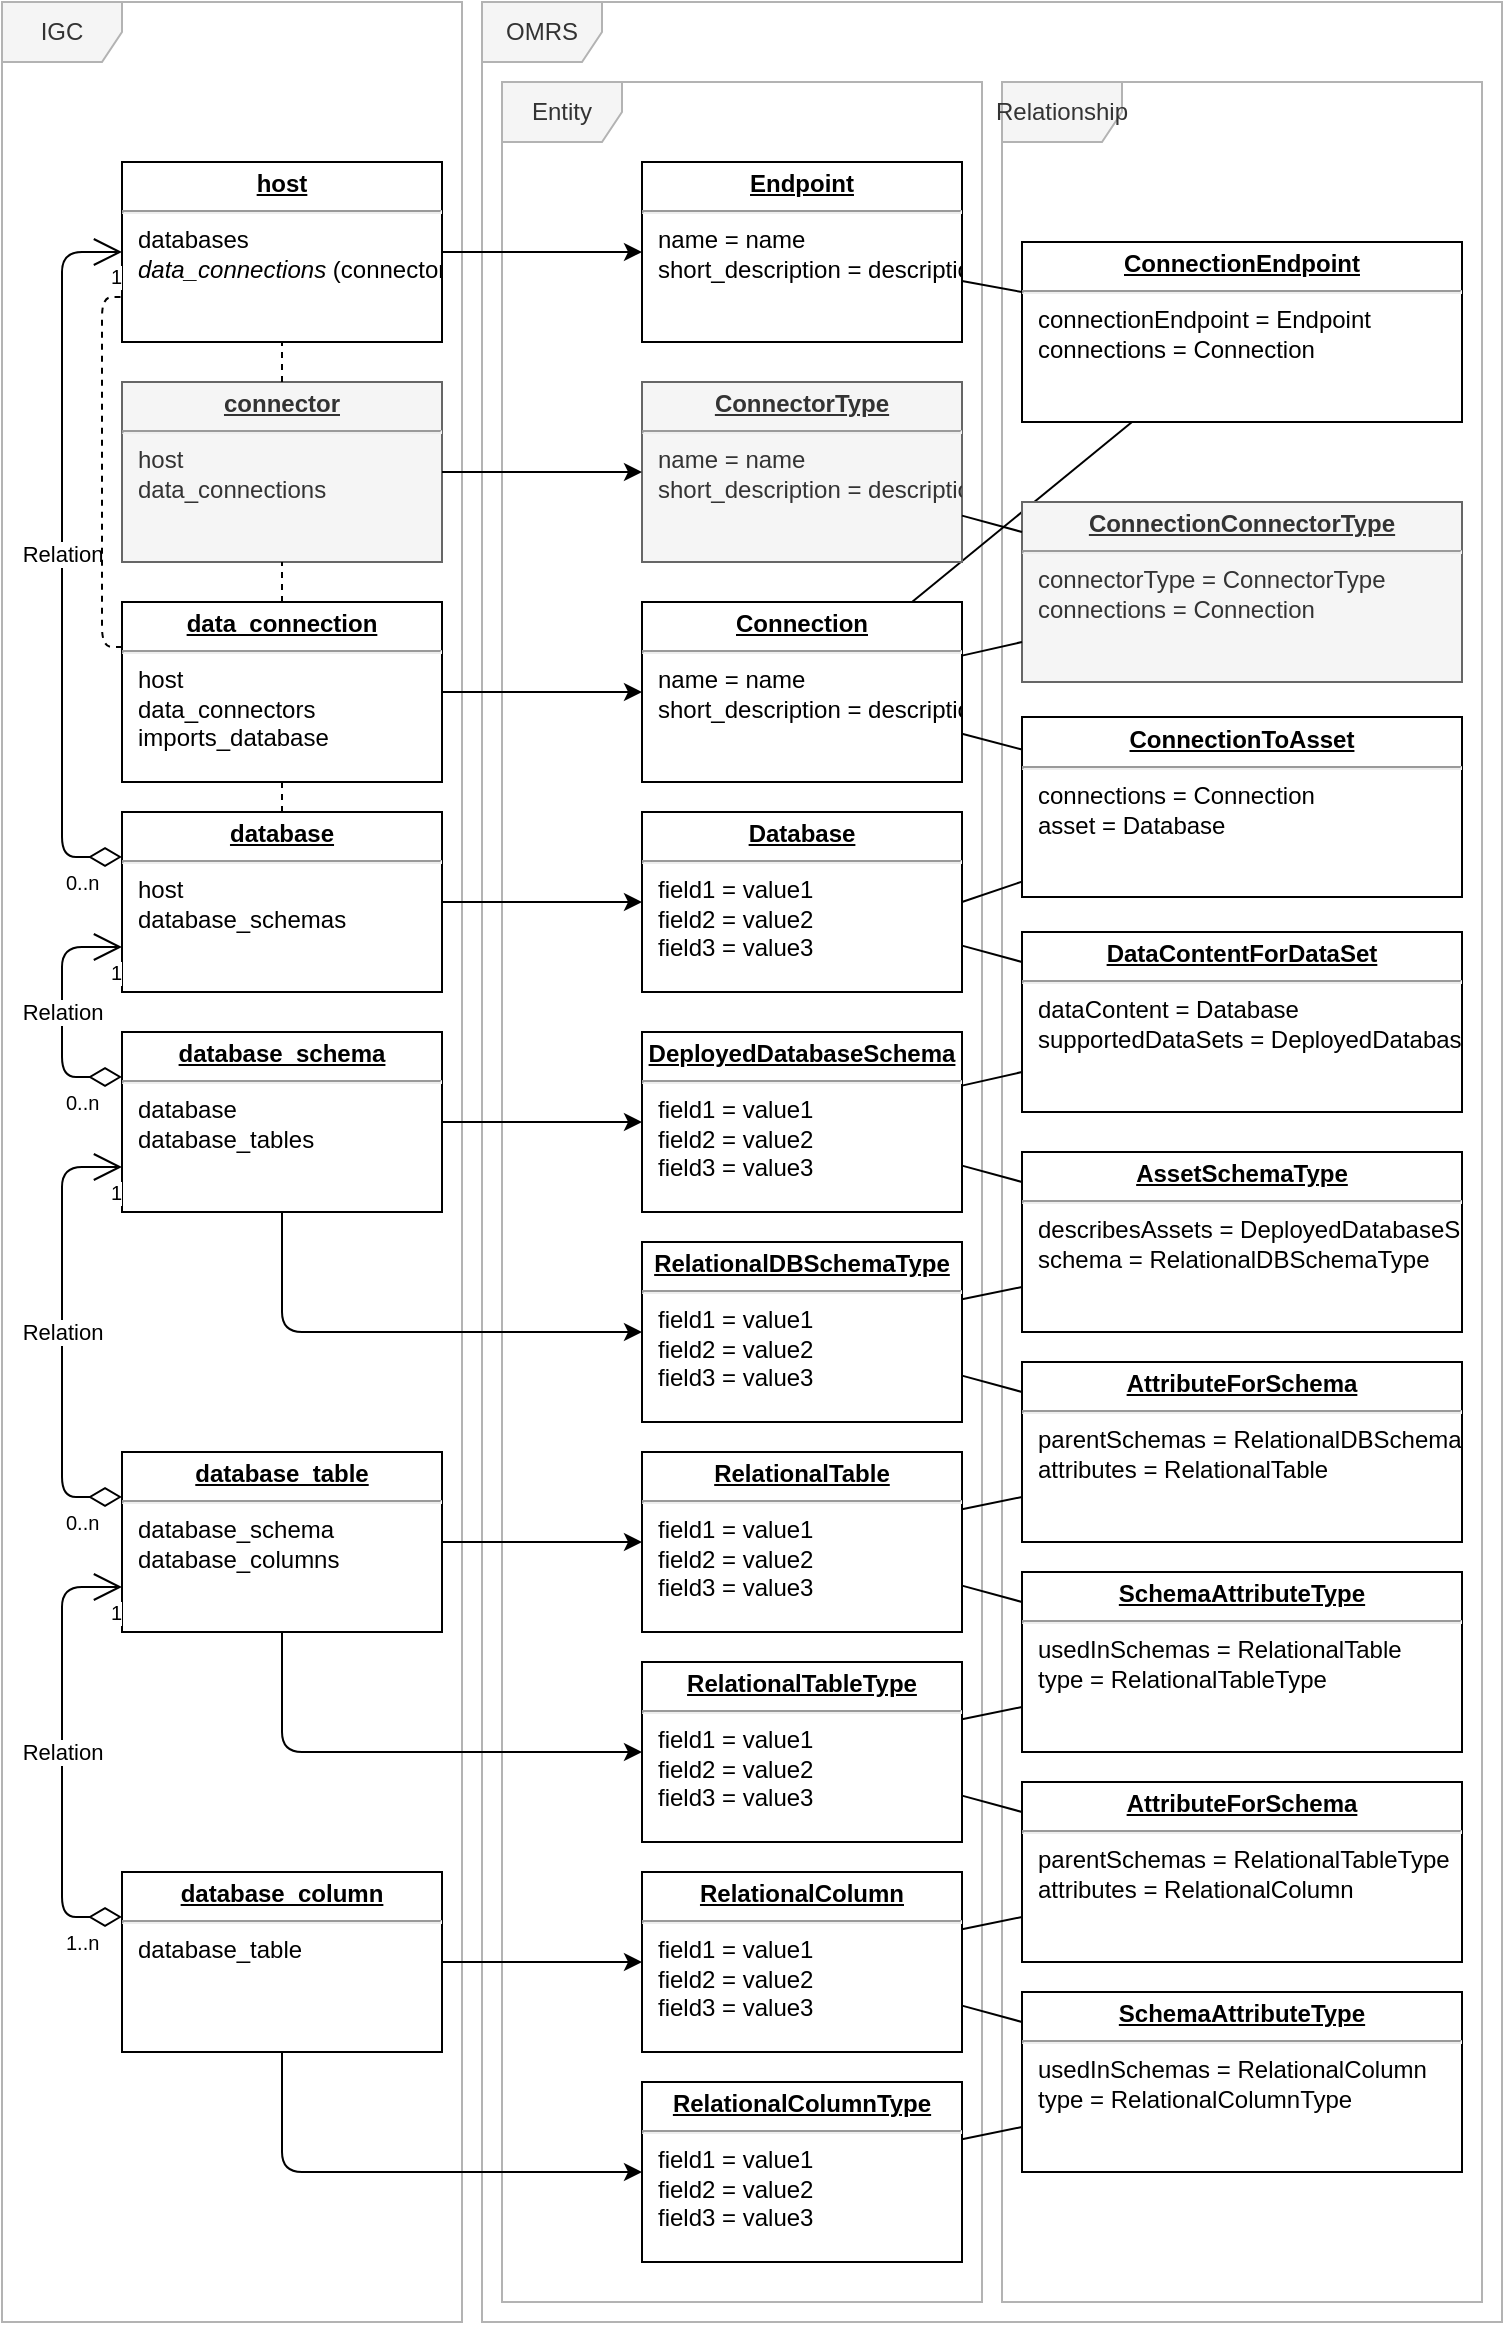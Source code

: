 <mxfile version="10.6.5" type="device"><diagram name="Database" id="929967ad-93f9-6ef4-fab6-5d389245f69c"><mxGraphModel dx="2156" dy="1624" grid="1" gridSize="10" guides="1" tooltips="1" connect="1" arrows="1" fold="1" page="1" pageScale="1.5" pageWidth="1169" pageHeight="826" background="none" math="0" shadow="0"><root><mxCell id="0" style=";html=1;"/><mxCell id="1" style=";html=1;" parent="0"/><mxCell id="xNC_lf4y0H4LGoJKYRyC-1" value="&lt;p style=&quot;margin: 0px ; margin-top: 4px ; text-align: center ; text-decoration: underline&quot;&gt;&lt;b&gt;Database&lt;/b&gt;&lt;/p&gt;&lt;hr&gt;&lt;p style=&quot;margin: 0px ; margin-left: 8px&quot;&gt;field1 = value1&lt;br&gt;field2 = value2&lt;br&gt;field3 = value3&lt;/p&gt;" style="verticalAlign=top;align=left;overflow=fill;fontSize=12;fontFamily=Helvetica;html=1;" parent="1" vertex="1"><mxGeometry x="830" y="445" width="160" height="90" as="geometry"/></mxCell><mxCell id="xNC_lf4y0H4LGoJKYRyC-2" value="&lt;p style=&quot;margin: 0px ; margin-top: 4px ; text-align: center ; text-decoration: underline&quot;&gt;&lt;b&gt;Endpoint&lt;/b&gt;&lt;/p&gt;&lt;hr&gt;&lt;p style=&quot;margin: 0px ; margin-left: 8px&quot;&gt;name = name&lt;br&gt;short_description = description&lt;br&gt;&lt;/p&gt;" style="verticalAlign=top;align=left;overflow=fill;fontSize=12;fontFamily=Helvetica;html=1;fillColor=#ffffff;strokeColor=#000000;" parent="1" vertex="1"><mxGeometry x="830" y="120" width="160" height="90" as="geometry"/></mxCell><mxCell id="xNC_lf4y0H4LGoJKYRyC-3" value="&lt;p style=&quot;margin: 0px ; margin-top: 4px ; text-align: center ; text-decoration: underline&quot;&gt;&lt;b&gt;host&lt;/b&gt;&lt;/p&gt;&lt;hr&gt;&lt;p style=&quot;margin: 0px ; margin-left: 8px&quot;&gt;databases&lt;/p&gt;&lt;p style=&quot;margin: 0px ; margin-left: 8px&quot;&gt;&lt;i&gt;data_connections&lt;/i&gt; (connectors)&lt;/p&gt;" style="verticalAlign=top;align=left;overflow=fill;fontSize=12;fontFamily=Helvetica;html=1;fillColor=#ffffff;strokeColor=#000000;" parent="1" vertex="1"><mxGeometry x="570" y="120" width="160" height="90" as="geometry"/></mxCell><mxCell id="xNC_lf4y0H4LGoJKYRyC-4" value="&lt;p style=&quot;margin: 0px ; margin-top: 4px ; text-align: center ; text-decoration: underline&quot;&gt;&lt;b&gt;database&lt;/b&gt;&lt;/p&gt;&lt;hr&gt;&lt;p style=&quot;margin: 0px ; margin-left: 8px&quot;&gt;host&lt;br&gt;database_schemas&lt;/p&gt;" style="verticalAlign=top;align=left;overflow=fill;fontSize=12;fontFamily=Helvetica;html=1;" parent="1" vertex="1"><mxGeometry x="570" y="445" width="160" height="90" as="geometry"/></mxCell><mxCell id="xNC_lf4y0H4LGoJKYRyC-5" value="&lt;p style=&quot;margin: 0px ; margin-top: 4px ; text-align: center ; text-decoration: underline&quot;&gt;&lt;b&gt;DeployedDatabaseSchema&lt;/b&gt;&lt;/p&gt;&lt;hr&gt;&lt;p style=&quot;margin: 0px ; margin-left: 8px&quot;&gt;field1 = value1&lt;br&gt;field2 = value2&lt;br&gt;field3 = value3&lt;/p&gt;" style="verticalAlign=top;align=left;overflow=fill;fontSize=12;fontFamily=Helvetica;html=1;" parent="1" vertex="1"><mxGeometry x="830" y="555" width="160" height="90" as="geometry"/></mxCell><mxCell id="xNC_lf4y0H4LGoJKYRyC-6" value="&lt;p style=&quot;margin: 0px ; margin-top: 4px ; text-align: center ; text-decoration: underline&quot;&gt;&lt;b&gt;database_schema&lt;/b&gt;&lt;/p&gt;&lt;hr&gt;&lt;p style=&quot;margin: 0px ; margin-left: 8px&quot;&gt;database&lt;/p&gt;&lt;p style=&quot;margin: 0px ; margin-left: 8px&quot;&gt;database_tables&lt;/p&gt;" style="verticalAlign=top;align=left;overflow=fill;fontSize=12;fontFamily=Helvetica;html=1;" parent="1" vertex="1"><mxGeometry x="570" y="555" width="160" height="90" as="geometry"/></mxCell><mxCell id="xNC_lf4y0H4LGoJKYRyC-7" value="&lt;p style=&quot;margin: 0px ; margin-top: 4px ; text-align: center ; text-decoration: underline&quot;&gt;&lt;b&gt;RelationalTable&lt;/b&gt;&lt;/p&gt;&lt;hr&gt;&lt;p style=&quot;margin: 0px ; margin-left: 8px&quot;&gt;field1 = value1&lt;br&gt;field2 = value2&lt;br&gt;field3 = value3&lt;/p&gt;" style="verticalAlign=top;align=left;overflow=fill;fontSize=12;fontFamily=Helvetica;html=1;" parent="1" vertex="1"><mxGeometry x="830" y="765" width="160" height="90" as="geometry"/></mxCell><mxCell id="xNC_lf4y0H4LGoJKYRyC-8" value="&lt;p style=&quot;margin: 0px ; margin-top: 4px ; text-align: center ; text-decoration: underline&quot;&gt;&lt;b&gt;database_table&lt;/b&gt;&lt;/p&gt;&lt;hr&gt;&lt;p style=&quot;margin: 0px ; margin-left: 8px&quot;&gt;database_schema&lt;/p&gt;&lt;p style=&quot;margin: 0px ; margin-left: 8px&quot;&gt;database_columns&lt;/p&gt;" style="verticalAlign=top;align=left;overflow=fill;fontSize=12;fontFamily=Helvetica;html=1;" parent="1" vertex="1"><mxGeometry x="570" y="765" width="160" height="90" as="geometry"/></mxCell><mxCell id="xNC_lf4y0H4LGoJKYRyC-9" value="&lt;p style=&quot;margin: 0px ; margin-top: 4px ; text-align: center ; text-decoration: underline&quot;&gt;&lt;b&gt;RelationalDBSchemaType&lt;/b&gt;&lt;/p&gt;&lt;hr&gt;&lt;p style=&quot;margin: 0px ; margin-left: 8px&quot;&gt;field1 = value1&lt;br&gt;field2 = value2&lt;br&gt;field3 = value3&lt;/p&gt;" style="verticalAlign=top;align=left;overflow=fill;fontSize=12;fontFamily=Helvetica;html=1;" parent="1" vertex="1"><mxGeometry x="830" y="660" width="160" height="90" as="geometry"/></mxCell><mxCell id="xNC_lf4y0H4LGoJKYRyC-10" value="&lt;p style=&quot;margin: 0px ; margin-top: 4px ; text-align: center ; text-decoration: underline&quot;&gt;&lt;b&gt;RelationalTableType&lt;/b&gt;&lt;/p&gt;&lt;hr&gt;&lt;p style=&quot;margin: 0px ; margin-left: 8px&quot;&gt;field1 = value1&lt;br&gt;field2 = value2&lt;br&gt;field3 = value3&lt;/p&gt;" style="verticalAlign=top;align=left;overflow=fill;fontSize=12;fontFamily=Helvetica;html=1;" parent="1" vertex="1"><mxGeometry x="830" y="870" width="160" height="90" as="geometry"/></mxCell><mxCell id="xNC_lf4y0H4LGoJKYRyC-11" value="&lt;p style=&quot;margin: 0px ; margin-top: 4px ; text-align: center ; text-decoration: underline&quot;&gt;&lt;b&gt;DataContentForDataSet&lt;/b&gt;&lt;/p&gt;&lt;hr&gt;&lt;p style=&quot;margin: 0px ; margin-left: 8px&quot;&gt;dataContent = Database&lt;br&gt;supportedDataSets = DeployedDatabaseSchema&lt;br&gt;&lt;/p&gt;" style="verticalAlign=top;align=left;overflow=fill;fontSize=12;fontFamily=Helvetica;html=1;" parent="1" vertex="1"><mxGeometry x="1020" y="505" width="220" height="90" as="geometry"/></mxCell><mxCell id="xNC_lf4y0H4LGoJKYRyC-12" value="&lt;p style=&quot;margin: 0px ; margin-top: 4px ; text-align: center ; text-decoration: underline&quot;&gt;&lt;b&gt;AssetSchemaType&lt;/b&gt;&lt;/p&gt;&lt;hr&gt;&lt;p style=&quot;margin: 0px ; margin-left: 8px&quot;&gt;describesAssets = DeployedDatabaseSchema&lt;br&gt;schema = RelationalDBSchemaType&lt;br&gt;&lt;/p&gt;" style="verticalAlign=top;align=left;overflow=fill;fontSize=12;fontFamily=Helvetica;html=1;" parent="1" vertex="1"><mxGeometry x="1020" y="615" width="220" height="90" as="geometry"/></mxCell><mxCell id="xNC_lf4y0H4LGoJKYRyC-13" value="&lt;p style=&quot;margin: 0px ; margin-top: 4px ; text-align: center ; text-decoration: underline&quot;&gt;&lt;b&gt;AttributeForSchema&lt;/b&gt;&lt;/p&gt;&lt;hr&gt;&lt;p style=&quot;margin: 0px ; margin-left: 8px&quot;&gt;parentSchemas = RelationalDBSchemaType&lt;br&gt;attributes = RelationalTable&lt;br&gt;&lt;/p&gt;" style="verticalAlign=top;align=left;overflow=fill;fontSize=12;fontFamily=Helvetica;html=1;" parent="1" vertex="1"><mxGeometry x="1020" y="720" width="220" height="90" as="geometry"/></mxCell><mxCell id="xNC_lf4y0H4LGoJKYRyC-14" value="&lt;p style=&quot;margin: 0px ; margin-top: 4px ; text-align: center ; text-decoration: underline&quot;&gt;&lt;b&gt;SchemaAttributeType&lt;/b&gt;&lt;/p&gt;&lt;hr&gt;&lt;p style=&quot;margin: 0px ; margin-left: 8px&quot;&gt;usedInSchemas = RelationalTable&lt;br&gt;type = RelationalTableType&lt;br&gt;&lt;/p&gt;" style="verticalAlign=top;align=left;overflow=fill;fontSize=12;fontFamily=Helvetica;html=1;" parent="1" vertex="1"><mxGeometry x="1020" y="825" width="220" height="90" as="geometry"/></mxCell><mxCell id="xNC_lf4y0H4LGoJKYRyC-15" value="&lt;p style=&quot;margin: 0px ; margin-top: 4px ; text-align: center ; text-decoration: underline&quot;&gt;&lt;b&gt;database_column&lt;/b&gt;&lt;/p&gt;&lt;hr&gt;&lt;p style=&quot;margin: 0px ; margin-left: 8px&quot;&gt;database_table&lt;/p&gt;" style="verticalAlign=top;align=left;overflow=fill;fontSize=12;fontFamily=Helvetica;html=1;" parent="1" vertex="1"><mxGeometry x="570" y="975" width="160" height="90" as="geometry"/></mxCell><mxCell id="xNC_lf4y0H4LGoJKYRyC-16" value="&lt;p style=&quot;margin: 0px ; margin-top: 4px ; text-align: center ; text-decoration: underline&quot;&gt;&lt;b&gt;RelationalColumn&lt;/b&gt;&lt;/p&gt;&lt;hr&gt;&lt;p style=&quot;margin: 0px ; margin-left: 8px&quot;&gt;field1 = value1&lt;br&gt;field2 = value2&lt;br&gt;field3 = value3&lt;/p&gt;" style="verticalAlign=top;align=left;overflow=fill;fontSize=12;fontFamily=Helvetica;html=1;" parent="1" vertex="1"><mxGeometry x="830" y="975" width="160" height="90" as="geometry"/></mxCell><mxCell id="xNC_lf4y0H4LGoJKYRyC-17" value="&lt;p style=&quot;margin: 0px ; margin-top: 4px ; text-align: center ; text-decoration: underline&quot;&gt;&lt;b&gt;RelationalColumnType&lt;/b&gt;&lt;/p&gt;&lt;hr&gt;&lt;p style=&quot;margin: 0px ; margin-left: 8px&quot;&gt;field1 = value1&lt;br&gt;field2 = value2&lt;br&gt;field3 = value3&lt;/p&gt;" style="verticalAlign=top;align=left;overflow=fill;fontSize=12;fontFamily=Helvetica;html=1;" parent="1" vertex="1"><mxGeometry x="830" y="1080" width="160" height="90" as="geometry"/></mxCell><mxCell id="xNC_lf4y0H4LGoJKYRyC-18" value="&lt;p style=&quot;margin: 0px ; margin-top: 4px ; text-align: center ; text-decoration: underline&quot;&gt;&lt;b&gt;SchemaAttributeType&lt;/b&gt;&lt;/p&gt;&lt;hr&gt;&lt;p style=&quot;margin: 0px ; margin-left: 8px&quot;&gt;usedInSchemas = RelationalColumn&lt;br&gt;type = RelationalColumnType&lt;br&gt;&lt;/p&gt;" style="verticalAlign=top;align=left;overflow=fill;fontSize=12;fontFamily=Helvetica;html=1;" parent="1" vertex="1"><mxGeometry x="1020" y="1035" width="220" height="90" as="geometry"/></mxCell><mxCell id="xNC_lf4y0H4LGoJKYRyC-19" value="&lt;p style=&quot;margin: 0px ; margin-top: 4px ; text-align: center ; text-decoration: underline&quot;&gt;&lt;b&gt;AttributeForSchema&lt;/b&gt;&lt;/p&gt;&lt;hr&gt;&lt;p style=&quot;margin: 0px ; margin-left: 8px&quot;&gt;parentSchemas = RelationalTableType&lt;br&gt;attributes = RelationalColumn&lt;br&gt;&lt;/p&gt;" style="verticalAlign=top;align=left;overflow=fill;fontSize=12;fontFamily=Helvetica;html=1;" parent="1" vertex="1"><mxGeometry x="1020" y="930" width="220" height="90" as="geometry"/></mxCell><mxCell id="xNC_lf4y0H4LGoJKYRyC-20" value="IGC" style="shape=umlFrame;whiteSpace=wrap;html=1;fillColor=#f5f5f5;strokeColor=#B3B3B3;fontColor=#333333;" parent="1" vertex="1"><mxGeometry x="510" y="40" width="230" height="1160" as="geometry"/></mxCell><mxCell id="xNC_lf4y0H4LGoJKYRyC-21" value="Entity" style="shape=umlFrame;whiteSpace=wrap;html=1;fillColor=#f5f5f5;strokeColor=#B3B3B3;fontColor=#333333;" parent="1" vertex="1"><mxGeometry x="760" y="80" width="240" height="1110" as="geometry"/></mxCell><mxCell id="xNC_lf4y0H4LGoJKYRyC-22" value="Relationship" style="shape=umlFrame;whiteSpace=wrap;html=1;fillColor=#f5f5f5;strokeColor=#B3B3B3;fontColor=#333333;" parent="1" vertex="1"><mxGeometry x="1010" y="80" width="240" height="1110" as="geometry"/></mxCell><mxCell id="xNC_lf4y0H4LGoJKYRyC-23" value="OMRS" style="shape=umlFrame;whiteSpace=wrap;html=1;fillColor=#f5f5f5;strokeColor=#B3B3B3;fontColor=#333333;" parent="1" vertex="1"><mxGeometry x="750" y="40" width="510" height="1160" as="geometry"/></mxCell><mxCell id="xNC_lf4y0H4LGoJKYRyC-24" value="" style="endArrow=classic;html=1;entryX=0;entryY=0.5;" parent="1" source="xNC_lf4y0H4LGoJKYRyC-3" target="xNC_lf4y0H4LGoJKYRyC-2" edge="1"><mxGeometry width="50" height="50" relative="1" as="geometry"><mxPoint x="360" y="610" as="sourcePoint"/><mxPoint x="410" y="560" as="targetPoint"/></mxGeometry></mxCell><mxCell id="xNC_lf4y0H4LGoJKYRyC-25" value="" style="endArrow=classic;html=1;" parent="1" source="xNC_lf4y0H4LGoJKYRyC-4" target="xNC_lf4y0H4LGoJKYRyC-1" edge="1"><mxGeometry width="50" height="50" relative="1" as="geometry"><mxPoint x="720" y="390" as="sourcePoint"/><mxPoint x="830" y="390" as="targetPoint"/></mxGeometry></mxCell><mxCell id="xNC_lf4y0H4LGoJKYRyC-26" value="" style="endArrow=classic;html=1;" parent="1" source="xNC_lf4y0H4LGoJKYRyC-6" target="xNC_lf4y0H4LGoJKYRyC-5" edge="1"><mxGeometry width="50" height="50" relative="1" as="geometry"><mxPoint x="720" y="500" as="sourcePoint"/><mxPoint x="830" y="500" as="targetPoint"/></mxGeometry></mxCell><mxCell id="xNC_lf4y0H4LGoJKYRyC-27" value="" style="endArrow=classic;html=1;edgeStyle=orthogonalEdgeStyle;exitX=0.5;exitY=1;entryX=0;entryY=0.5;" parent="1" source="xNC_lf4y0H4LGoJKYRyC-6" target="xNC_lf4y0H4LGoJKYRyC-9" edge="1"><mxGeometry width="50" height="50" relative="1" as="geometry"><mxPoint x="720" y="610" as="sourcePoint"/><mxPoint x="830" y="610" as="targetPoint"/></mxGeometry></mxCell><mxCell id="xNC_lf4y0H4LGoJKYRyC-28" value="" style="endArrow=classic;html=1;edgeStyle=orthogonalEdgeStyle;" parent="1" source="xNC_lf4y0H4LGoJKYRyC-8" target="xNC_lf4y0H4LGoJKYRyC-7" edge="1"><mxGeometry width="50" height="50" relative="1" as="geometry"><mxPoint x="640" y="655" as="sourcePoint"/><mxPoint x="830" y="715" as="targetPoint"/></mxGeometry></mxCell><mxCell id="xNC_lf4y0H4LGoJKYRyC-29" value="" style="endArrow=classic;html=1;edgeStyle=orthogonalEdgeStyle;exitX=0.5;exitY=1;entryX=0;entryY=0.5;" parent="1" source="xNC_lf4y0H4LGoJKYRyC-8" target="xNC_lf4y0H4LGoJKYRyC-10" edge="1"><mxGeometry width="50" height="50" relative="1" as="geometry"><mxPoint x="650" y="665" as="sourcePoint"/><mxPoint x="840" y="725" as="targetPoint"/></mxGeometry></mxCell><mxCell id="xNC_lf4y0H4LGoJKYRyC-30" value="" style="endArrow=classic;html=1;edgeStyle=orthogonalEdgeStyle;exitX=0.5;exitY=1;entryX=0;entryY=0.5;" parent="1" source="xNC_lf4y0H4LGoJKYRyC-15" target="xNC_lf4y0H4LGoJKYRyC-17" edge="1"><mxGeometry width="50" height="50" relative="1" as="geometry"><mxPoint x="660" y="675" as="sourcePoint"/><mxPoint x="850" y="735" as="targetPoint"/></mxGeometry></mxCell><mxCell id="xNC_lf4y0H4LGoJKYRyC-31" value="" style="endArrow=classic;html=1;edgeStyle=orthogonalEdgeStyle;" parent="1" source="xNC_lf4y0H4LGoJKYRyC-15" target="xNC_lf4y0H4LGoJKYRyC-16" edge="1"><mxGeometry width="50" height="50" relative="1" as="geometry"><mxPoint x="670" y="685" as="sourcePoint"/><mxPoint x="860" y="745" as="targetPoint"/></mxGeometry></mxCell><mxCell id="xNC_lf4y0H4LGoJKYRyC-32" value="" style="endArrow=none;html=1;" parent="1" source="xNC_lf4y0H4LGoJKYRyC-1" target="xNC_lf4y0H4LGoJKYRyC-11" edge="1"><mxGeometry width="50" height="50" relative="1" as="geometry"><mxPoint x="380" y="690" as="sourcePoint"/><mxPoint x="430" y="640" as="targetPoint"/></mxGeometry></mxCell><mxCell id="xNC_lf4y0H4LGoJKYRyC-33" value="" style="endArrow=none;html=1;" parent="1" source="xNC_lf4y0H4LGoJKYRyC-5" target="xNC_lf4y0H4LGoJKYRyC-11" edge="1"><mxGeometry width="50" height="50" relative="1" as="geometry"><mxPoint x="990" y="521.333" as="sourcePoint"/><mxPoint x="1025" y="530.667" as="targetPoint"/></mxGeometry></mxCell><mxCell id="xNC_lf4y0H4LGoJKYRyC-34" value="" style="endArrow=none;html=1;" parent="1" source="xNC_lf4y0H4LGoJKYRyC-9" target="xNC_lf4y0H4LGoJKYRyC-12" edge="1"><mxGeometry width="50" height="50" relative="1" as="geometry"><mxPoint x="1000" y="531.333" as="sourcePoint"/><mxPoint x="1035" y="540.667" as="targetPoint"/></mxGeometry></mxCell><mxCell id="xNC_lf4y0H4LGoJKYRyC-35" value="" style="endArrow=none;html=1;" parent="1" source="xNC_lf4y0H4LGoJKYRyC-5" target="xNC_lf4y0H4LGoJKYRyC-12" edge="1"><mxGeometry width="50" height="50" relative="1" as="geometry"><mxPoint x="1010" y="541.333" as="sourcePoint"/><mxPoint x="1045" y="550.667" as="targetPoint"/></mxGeometry></mxCell><mxCell id="xNC_lf4y0H4LGoJKYRyC-36" value="" style="endArrow=none;html=1;" parent="1" source="xNC_lf4y0H4LGoJKYRyC-7" target="xNC_lf4y0H4LGoJKYRyC-13" edge="1"><mxGeometry width="50" height="50" relative="1" as="geometry"><mxPoint x="1020" y="551.333" as="sourcePoint"/><mxPoint x="1055" y="560.667" as="targetPoint"/></mxGeometry></mxCell><mxCell id="xNC_lf4y0H4LGoJKYRyC-37" value="" style="endArrow=none;html=1;" parent="1" source="xNC_lf4y0H4LGoJKYRyC-9" target="xNC_lf4y0H4LGoJKYRyC-13" edge="1"><mxGeometry width="50" height="50" relative="1" as="geometry"><mxPoint x="1030" y="561.333" as="sourcePoint"/><mxPoint x="1065" y="570.667" as="targetPoint"/></mxGeometry></mxCell><mxCell id="xNC_lf4y0H4LGoJKYRyC-38" value="" style="endArrow=none;html=1;" parent="1" source="xNC_lf4y0H4LGoJKYRyC-10" target="xNC_lf4y0H4LGoJKYRyC-14" edge="1"><mxGeometry width="50" height="50" relative="1" as="geometry"><mxPoint x="1040" y="571.333" as="sourcePoint"/><mxPoint x="1075" y="580.667" as="targetPoint"/></mxGeometry></mxCell><mxCell id="xNC_lf4y0H4LGoJKYRyC-39" value="" style="endArrow=none;html=1;" parent="1" source="xNC_lf4y0H4LGoJKYRyC-7" target="xNC_lf4y0H4LGoJKYRyC-14" edge="1"><mxGeometry width="50" height="50" relative="1" as="geometry"><mxPoint x="1050" y="581.333" as="sourcePoint"/><mxPoint x="1085" y="590.667" as="targetPoint"/></mxGeometry></mxCell><mxCell id="xNC_lf4y0H4LGoJKYRyC-40" value="" style="endArrow=none;html=1;" parent="1" source="xNC_lf4y0H4LGoJKYRyC-16" target="xNC_lf4y0H4LGoJKYRyC-19" edge="1"><mxGeometry width="50" height="50" relative="1" as="geometry"><mxPoint x="1060" y="591.333" as="sourcePoint"/><mxPoint x="1095" y="600.667" as="targetPoint"/></mxGeometry></mxCell><mxCell id="xNC_lf4y0H4LGoJKYRyC-41" value="" style="endArrow=none;html=1;" parent="1" source="xNC_lf4y0H4LGoJKYRyC-10" target="xNC_lf4y0H4LGoJKYRyC-19" edge="1"><mxGeometry width="50" height="50" relative="1" as="geometry"><mxPoint x="1070" y="601.333" as="sourcePoint"/><mxPoint x="1105" y="610.667" as="targetPoint"/></mxGeometry></mxCell><mxCell id="xNC_lf4y0H4LGoJKYRyC-43" value="" style="endArrow=none;html=1;" parent="1" source="xNC_lf4y0H4LGoJKYRyC-16" target="xNC_lf4y0H4LGoJKYRyC-18" edge="1"><mxGeometry width="50" height="50" relative="1" as="geometry"><mxPoint x="990" y="1014" as="sourcePoint"/><mxPoint x="1025" y="1007" as="targetPoint"/></mxGeometry></mxCell><mxCell id="xNC_lf4y0H4LGoJKYRyC-44" value="" style="endArrow=none;html=1;" parent="1" source="xNC_lf4y0H4LGoJKYRyC-17" target="xNC_lf4y0H4LGoJKYRyC-18" edge="1"><mxGeometry width="50" height="50" relative="1" as="geometry"><mxPoint x="1000" y="1024" as="sourcePoint"/><mxPoint x="1035" y="1017" as="targetPoint"/></mxGeometry></mxCell><mxCell id="xNC_lf4y0H4LGoJKYRyC-51" value="Relation" style="endArrow=open;html=1;endSize=12;startArrow=diamondThin;startSize=14;startFill=0;edgeStyle=orthogonalEdgeStyle;exitX=0;exitY=0.25;entryX=0;entryY=0.5;" parent="1" source="xNC_lf4y0H4LGoJKYRyC-4" target="xNC_lf4y0H4LGoJKYRyC-3" edge="1"><mxGeometry relative="1" as="geometry"><mxPoint x="420" y="440" as="sourcePoint"/><mxPoint x="560" y="303" as="targetPoint"/><Array as="points"><mxPoint x="540" y="468"/><mxPoint x="540" y="165"/></Array></mxGeometry></mxCell><mxCell id="xNC_lf4y0H4LGoJKYRyC-52" value="0..n" style="resizable=0;html=1;align=left;verticalAlign=top;labelBackgroundColor=#ffffff;fontSize=10;" parent="xNC_lf4y0H4LGoJKYRyC-51" connectable="0" vertex="1"><mxGeometry x="-1" relative="1" as="geometry"><mxPoint x="-30" as="offset"/></mxGeometry></mxCell><mxCell id="xNC_lf4y0H4LGoJKYRyC-53" value="1" style="resizable=0;html=1;align=right;verticalAlign=top;labelBackgroundColor=#ffffff;fontSize=10;" parent="xNC_lf4y0H4LGoJKYRyC-51" connectable="0" vertex="1"><mxGeometry x="1" relative="1" as="geometry"/></mxCell><mxCell id="xNC_lf4y0H4LGoJKYRyC-54" value="Relation" style="endArrow=open;html=1;endSize=12;startArrow=diamondThin;startSize=14;startFill=0;edgeStyle=orthogonalEdgeStyle;entryX=0;entryY=0.75;exitX=0;exitY=0.25;" parent="1" source="xNC_lf4y0H4LGoJKYRyC-6" target="xNC_lf4y0H4LGoJKYRyC-4" edge="1"><mxGeometry relative="1" as="geometry"><mxPoint x="440" y="560" as="sourcePoint"/><mxPoint x="600" y="560" as="targetPoint"/><Array as="points"><mxPoint x="540" y="578"/><mxPoint x="540" y="513"/></Array></mxGeometry></mxCell><mxCell id="xNC_lf4y0H4LGoJKYRyC-55" value="0..n" style="resizable=0;html=1;align=left;verticalAlign=top;labelBackgroundColor=#ffffff;fontSize=10;" parent="xNC_lf4y0H4LGoJKYRyC-54" connectable="0" vertex="1"><mxGeometry x="-1" relative="1" as="geometry"><mxPoint x="-30" as="offset"/></mxGeometry></mxCell><mxCell id="xNC_lf4y0H4LGoJKYRyC-56" value="1" style="resizable=0;html=1;align=right;verticalAlign=top;labelBackgroundColor=#ffffff;fontSize=10;" parent="xNC_lf4y0H4LGoJKYRyC-54" connectable="0" vertex="1"><mxGeometry x="1" relative="1" as="geometry"/></mxCell><mxCell id="xNC_lf4y0H4LGoJKYRyC-57" value="Relation" style="endArrow=open;html=1;endSize=12;startArrow=diamondThin;startSize=14;startFill=0;edgeStyle=orthogonalEdgeStyle;entryX=0;entryY=0.75;exitX=0;exitY=0.25;" parent="1" source="xNC_lf4y0H4LGoJKYRyC-8" target="xNC_lf4y0H4LGoJKYRyC-6" edge="1"><mxGeometry relative="1" as="geometry"><mxPoint x="530" y="710" as="sourcePoint"/><mxPoint x="690" y="710" as="targetPoint"/><Array as="points"><mxPoint x="540" y="788"/><mxPoint x="540" y="623"/></Array></mxGeometry></mxCell><mxCell id="xNC_lf4y0H4LGoJKYRyC-58" value="0..n" style="resizable=0;html=1;align=left;verticalAlign=top;labelBackgroundColor=#ffffff;fontSize=10;" parent="xNC_lf4y0H4LGoJKYRyC-57" connectable="0" vertex="1"><mxGeometry x="-1" relative="1" as="geometry"><mxPoint x="-30" as="offset"/></mxGeometry></mxCell><mxCell id="xNC_lf4y0H4LGoJKYRyC-59" value="1" style="resizable=0;html=1;align=right;verticalAlign=top;labelBackgroundColor=#ffffff;fontSize=10;" parent="xNC_lf4y0H4LGoJKYRyC-57" connectable="0" vertex="1"><mxGeometry x="1" relative="1" as="geometry"/></mxCell><mxCell id="xNC_lf4y0H4LGoJKYRyC-60" value="Relation" style="endArrow=open;html=1;endSize=12;startArrow=diamondThin;startSize=14;startFill=0;edgeStyle=orthogonalEdgeStyle;entryX=0;entryY=0.75;exitX=0;exitY=0.25;" parent="1" source="xNC_lf4y0H4LGoJKYRyC-15" target="xNC_lf4y0H4LGoJKYRyC-8" edge="1"><mxGeometry relative="1" as="geometry"><mxPoint x="410" y="880" as="sourcePoint"/><mxPoint x="570" y="880" as="targetPoint"/><Array as="points"><mxPoint x="540" y="998"/><mxPoint x="540" y="833"/></Array></mxGeometry></mxCell><mxCell id="xNC_lf4y0H4LGoJKYRyC-61" value="1..n" style="resizable=0;html=1;align=left;verticalAlign=top;labelBackgroundColor=#ffffff;fontSize=10;" parent="xNC_lf4y0H4LGoJKYRyC-60" connectable="0" vertex="1"><mxGeometry x="-1" relative="1" as="geometry"><mxPoint x="-30" as="offset"/></mxGeometry></mxCell><mxCell id="xNC_lf4y0H4LGoJKYRyC-62" value="1" style="resizable=0;html=1;align=right;verticalAlign=top;labelBackgroundColor=#ffffff;fontSize=10;" parent="xNC_lf4y0H4LGoJKYRyC-60" connectable="0" vertex="1"><mxGeometry x="1" relative="1" as="geometry"/></mxCell><mxCell id="4cgFpOTVBfvqge7T3euS-1" value="&lt;p style=&quot;margin: 0px ; margin-top: 4px ; text-align: center ; text-decoration: underline&quot;&gt;&lt;b&gt;ConnectionEndpoint&lt;/b&gt;&lt;/p&gt;&lt;hr&gt;&lt;p style=&quot;margin: 0px ; margin-left: 8px&quot;&gt;connectionEndpoint = Endpoint&lt;/p&gt;&lt;p style=&quot;margin: 0px ; margin-left: 8px&quot;&gt;connections = Connection&lt;br&gt;&lt;/p&gt;" style="verticalAlign=top;align=left;overflow=fill;fontSize=12;fontFamily=Helvetica;html=1;fillColor=#ffffff;strokeColor=#000000;" parent="1" vertex="1"><mxGeometry x="1020" y="160" width="220" height="90" as="geometry"/></mxCell><mxCell id="4cgFpOTVBfvqge7T3euS-2" value="&lt;p style=&quot;margin: 0px ; margin-top: 4px ; text-align: center ; text-decoration: underline&quot;&gt;&lt;b&gt;Connection&lt;/b&gt;&lt;/p&gt;&lt;hr&gt;&lt;p style=&quot;margin: 0px ; margin-left: 8px&quot;&gt;name = name&lt;br&gt;short_description = description&lt;br&gt;&lt;/p&gt;" style="verticalAlign=top;align=left;overflow=fill;fontSize=12;fontFamily=Helvetica;html=1;fillColor=#ffffff;strokeColor=#000000;" parent="1" vertex="1"><mxGeometry x="830" y="340" width="160" height="90" as="geometry"/></mxCell><mxCell id="4cgFpOTVBfvqge7T3euS-3" value="&lt;p style=&quot;margin: 0px ; margin-top: 4px ; text-align: center ; text-decoration: underline&quot;&gt;&lt;b&gt;ConnectionToAsset&lt;/b&gt;&lt;/p&gt;&lt;hr&gt;&lt;p style=&quot;margin: 0px ; margin-left: 8px&quot;&gt;connections = Connection&lt;/p&gt;&lt;p style=&quot;margin: 0px ; margin-left: 8px&quot;&gt;asset = Database&lt;br&gt;&lt;/p&gt;" style="verticalAlign=top;align=left;overflow=fill;fontSize=12;fontFamily=Helvetica;html=1;fillColor=#ffffff;strokeColor=#000000;" parent="1" vertex="1"><mxGeometry x="1020" y="397.5" width="220" height="90" as="geometry"/></mxCell><mxCell id="4cgFpOTVBfvqge7T3euS-4" value="" style="endArrow=none;html=1;exitX=1;exitY=0.5;" parent="1" source="xNC_lf4y0H4LGoJKYRyC-1" target="4cgFpOTVBfvqge7T3euS-3" edge="1"><mxGeometry width="50" height="50" relative="1" as="geometry"><mxPoint x="1000" y="521.818" as="sourcePoint"/><mxPoint x="1030" y="530" as="targetPoint"/></mxGeometry></mxCell><mxCell id="4cgFpOTVBfvqge7T3euS-5" value="" style="endArrow=none;html=1;" parent="1" source="4cgFpOTVBfvqge7T3euS-2" target="4cgFpOTVBfvqge7T3euS-3" edge="1"><mxGeometry width="50" height="50" relative="1" as="geometry"><mxPoint x="1010" y="531.818" as="sourcePoint"/><mxPoint x="1040" y="540" as="targetPoint"/></mxGeometry></mxCell><mxCell id="4cgFpOTVBfvqge7T3euS-6" value="" style="endArrow=none;html=1;" parent="1" source="4cgFpOTVBfvqge7T3euS-2" target="4cgFpOTVBfvqge7T3euS-1" edge="1"><mxGeometry width="50" height="50" relative="1" as="geometry"><mxPoint x="1000" y="415.909" as="sourcePoint"/><mxPoint x="1030" y="423.75" as="targetPoint"/></mxGeometry></mxCell><mxCell id="4cgFpOTVBfvqge7T3euS-7" value="" style="endArrow=none;html=1;" parent="1" source="xNC_lf4y0H4LGoJKYRyC-2" target="4cgFpOTVBfvqge7T3euS-1" edge="1"><mxGeometry width="50" height="50" relative="1" as="geometry"><mxPoint x="1010" y="425.909" as="sourcePoint"/><mxPoint x="1040" y="433.75" as="targetPoint"/></mxGeometry></mxCell><mxCell id="4cgFpOTVBfvqge7T3euS-8" value="&lt;p style=&quot;margin: 0px ; margin-top: 4px ; text-align: center ; text-decoration: underline&quot;&gt;&lt;b&gt;data_connection&lt;/b&gt;&lt;/p&gt;&lt;hr&gt;&lt;p style=&quot;margin: 0px ; margin-left: 8px&quot;&gt;host&lt;/p&gt;&lt;p style=&quot;margin: 0px ; margin-left: 8px&quot;&gt;data_connectors&lt;/p&gt;&lt;p style=&quot;margin: 0px ; margin-left: 8px&quot;&gt;imports_database&lt;/p&gt;" style="verticalAlign=top;align=left;overflow=fill;fontSize=12;fontFamily=Helvetica;html=1;fillColor=#ffffff;strokeColor=#000000;" parent="1" vertex="1"><mxGeometry x="570" y="340" width="160" height="90" as="geometry"/></mxCell><mxCell id="4cgFpOTVBfvqge7T3euS-9" value="" style="endArrow=classic;html=1;" parent="1" source="4cgFpOTVBfvqge7T3euS-8" target="4cgFpOTVBfvqge7T3euS-2" edge="1"><mxGeometry width="50" height="50" relative="1" as="geometry"><mxPoint x="740" y="290" as="sourcePoint"/><mxPoint x="840" y="290" as="targetPoint"/></mxGeometry></mxCell><mxCell id="4cgFpOTVBfvqge7T3euS-10" value="" style="endArrow=none;dashed=1;html=1;" parent="1" source="xNC_lf4y0H4LGoJKYRyC-4" target="4cgFpOTVBfvqge7T3euS-8" edge="1"><mxGeometry width="50" height="50" relative="1" as="geometry"><mxPoint x="400" y="410" as="sourcePoint"/><mxPoint x="450" y="360" as="targetPoint"/></mxGeometry></mxCell><mxCell id="4cgFpOTVBfvqge7T3euS-12" value="&lt;p style=&quot;margin: 0px ; margin-top: 4px ; text-align: center ; text-decoration: underline&quot;&gt;&lt;b&gt;connector&lt;/b&gt;&lt;/p&gt;&lt;hr&gt;&lt;p style=&quot;margin: 0px ; margin-left: 8px&quot;&gt;host&lt;/p&gt;&lt;p style=&quot;margin: 0px ; margin-left: 8px&quot;&gt;data_connections&lt;/p&gt;" style="verticalAlign=top;align=left;overflow=fill;fontSize=12;fontFamily=Helvetica;html=1;fillColor=#f5f5f5;strokeColor=#666666;fontColor=#333333;" parent="1" vertex="1"><mxGeometry x="570" y="230" width="160" height="90" as="geometry"/></mxCell><mxCell id="4cgFpOTVBfvqge7T3euS-13" value="&lt;p style=&quot;margin: 0px ; margin-top: 4px ; text-align: center ; text-decoration: underline&quot;&gt;&lt;b&gt;ConnectorType&lt;/b&gt;&lt;/p&gt;&lt;hr&gt;&lt;p style=&quot;margin: 0px ; margin-left: 8px&quot;&gt;name = name&lt;br&gt;short_description = description&lt;br&gt;&lt;/p&gt;" style="verticalAlign=top;align=left;overflow=fill;fontSize=12;fontFamily=Helvetica;html=1;fillColor=#f5f5f5;strokeColor=#666666;fontColor=#333333;" parent="1" vertex="1"><mxGeometry x="830" y="230" width="160" height="90" as="geometry"/></mxCell><mxCell id="4cgFpOTVBfvqge7T3euS-14" value="&lt;p style=&quot;margin: 0px ; margin-top: 4px ; text-align: center ; text-decoration: underline&quot;&gt;&lt;b&gt;ConnectionConnectorType&lt;/b&gt;&lt;/p&gt;&lt;hr&gt;&lt;p style=&quot;margin: 0px ; margin-left: 8px&quot;&gt;connectorType = ConnectorType&lt;/p&gt;&lt;p style=&quot;margin: 0px ; margin-left: 8px&quot;&gt;connections = Connection&lt;br&gt;&lt;/p&gt;" style="verticalAlign=top;align=left;overflow=fill;fontSize=12;fontFamily=Helvetica;html=1;fillColor=#f5f5f5;strokeColor=#666666;fontColor=#333333;" parent="1" vertex="1"><mxGeometry x="1020" y="290" width="220" height="90" as="geometry"/></mxCell><mxCell id="4cgFpOTVBfvqge7T3euS-16" value="" style="endArrow=classic;html=1;entryX=0;entryY=0.5;exitX=1;exitY=0.5;" parent="1" source="4cgFpOTVBfvqge7T3euS-12" target="4cgFpOTVBfvqge7T3euS-13" edge="1"><mxGeometry width="50" height="50" relative="1" as="geometry"><mxPoint x="740" y="175" as="sourcePoint"/><mxPoint x="840" y="175" as="targetPoint"/></mxGeometry></mxCell><mxCell id="4cgFpOTVBfvqge7T3euS-17" value="" style="endArrow=none;dashed=1;html=1;" parent="1" source="4cgFpOTVBfvqge7T3euS-12" target="xNC_lf4y0H4LGoJKYRyC-3" edge="1"><mxGeometry width="50" height="50" relative="1" as="geometry"><mxPoint x="660" y="350" as="sourcePoint"/><mxPoint x="660" y="220" as="targetPoint"/></mxGeometry></mxCell><mxCell id="4cgFpOTVBfvqge7T3euS-18" value="" style="endArrow=none;dashed=1;html=1;" parent="1" source="4cgFpOTVBfvqge7T3euS-8" target="4cgFpOTVBfvqge7T3euS-12" edge="1"><mxGeometry width="50" height="50" relative="1" as="geometry"><mxPoint x="670" y="360" as="sourcePoint"/><mxPoint x="670" y="230" as="targetPoint"/></mxGeometry></mxCell><mxCell id="4cgFpOTVBfvqge7T3euS-19" value="" style="endArrow=none;dashed=1;html=1;exitX=0;exitY=0.25;entryX=0;entryY=0.75;edgeStyle=orthogonalEdgeStyle;" parent="1" source="4cgFpOTVBfvqge7T3euS-8" target="xNC_lf4y0H4LGoJKYRyC-3" edge="1"><mxGeometry width="50" height="50" relative="1" as="geometry"><mxPoint x="680" y="370" as="sourcePoint"/><mxPoint x="680" y="240" as="targetPoint"/></mxGeometry></mxCell><mxCell id="4cgFpOTVBfvqge7T3euS-20" value="" style="endArrow=none;html=1;" parent="1" source="4cgFpOTVBfvqge7T3euS-13" target="4cgFpOTVBfvqge7T3euS-14" edge="1"><mxGeometry width="50" height="50" relative="1" as="geometry"><mxPoint x="1000" y="189.545" as="sourcePoint"/><mxPoint x="1030" y="195" as="targetPoint"/></mxGeometry></mxCell><mxCell id="4cgFpOTVBfvqge7T3euS-21" value="" style="endArrow=none;html=1;" parent="1" source="4cgFpOTVBfvqge7T3euS-2" target="4cgFpOTVBfvqge7T3euS-14" edge="1"><mxGeometry width="50" height="50" relative="1" as="geometry"><mxPoint x="1010" y="199.545" as="sourcePoint"/><mxPoint x="1040" y="205" as="targetPoint"/></mxGeometry></mxCell></root></mxGraphModel></diagram><diagram id="XHfbOlXa7rM5EVZux-XW" name="Files"><mxGraphModel dx="987" dy="1624" grid="1" gridSize="10" guides="1" tooltips="1" connect="1" arrows="1" fold="1" page="1" pageScale="1" pageWidth="1169" pageHeight="827" math="0" shadow="0"><root><mxCell id="aEZypTGDoGokWIfr2Klt-0"/><mxCell id="aEZypTGDoGokWIfr2Klt-1" parent="aEZypTGDoGokWIfr2Klt-0"/><mxCell id="gudq8gjGrZAoKjCQjdTS-16" value="Entity" style="shape=umlFrame;whiteSpace=wrap;html=1;fillColor=#f5f5f5;strokeColor=#B3B3B3;fontColor=#333333;" vertex="1" parent="aEZypTGDoGokWIfr2Klt-1"><mxGeometry x="1650" y="80" width="240" height="1110" as="geometry"/></mxCell><mxCell id="gudq8gjGrZAoKjCQjdTS-17" value="Relationship" style="shape=umlFrame;whiteSpace=wrap;html=1;fillColor=#f5f5f5;strokeColor=#B3B3B3;fontColor=#333333;" vertex="1" parent="aEZypTGDoGokWIfr2Klt-1"><mxGeometry x="1900" y="80" width="240" height="1110" as="geometry"/></mxCell><mxCell id="gudq8gjGrZAoKjCQjdTS-18" value="OMRS" style="shape=umlFrame;whiteSpace=wrap;html=1;fillColor=#f5f5f5;strokeColor=#B3B3B3;fontColor=#333333;" vertex="1" parent="aEZypTGDoGokWIfr2Klt-1"><mxGeometry x="1640" y="40" width="510" height="1160" as="geometry"/></mxCell><mxCell id="gudq8gjGrZAoKjCQjdTS-15" value="IGC" style="shape=umlFrame;whiteSpace=wrap;html=1;fillColor=#f5f5f5;strokeColor=#B3B3B3;fontColor=#333333;" vertex="1" parent="aEZypTGDoGokWIfr2Klt-1"><mxGeometry x="1355" y="40" width="275" height="1160" as="geometry"/></mxCell><mxCell id="gudq8gjGrZAoKjCQjdTS-0" value="&lt;p style=&quot;margin: 0px ; margin-top: 4px ; text-align: center ; text-decoration: underline&quot;&gt;&lt;b&gt;FileFolder (Asset)&lt;/b&gt;&lt;/p&gt;&lt;hr&gt;&lt;p style=&quot;margin: 0px ; margin-left: 8px&quot;&gt;name = name&lt;/p&gt;&lt;p style=&quot;margin: 0px ; margin-left: 8px&quot;&gt;short_description = description&lt;/p&gt;" style="verticalAlign=top;align=left;overflow=fill;fontSize=12;fontFamily=Helvetica;html=1;" vertex="1" parent="aEZypTGDoGokWIfr2Klt-1"><mxGeometry x="1720" y="445" width="160" height="90" as="geometry"/></mxCell><mxCell id="gudq8gjGrZAoKjCQjdTS-1" value="&lt;p style=&quot;margin: 0px ; margin-top: 4px ; text-align: center ; text-decoration: underline&quot;&gt;&lt;b&gt;Endpoint&lt;/b&gt;&lt;/p&gt;&lt;hr&gt;&lt;p style=&quot;margin: 0px ; margin-left: 8px&quot;&gt;name = name&lt;br&gt;short_description = description&lt;br&gt;&lt;/p&gt;" style="verticalAlign=top;align=left;overflow=fill;fontSize=12;fontFamily=Helvetica;html=1;fillColor=#ffffff;strokeColor=#000000;" vertex="1" parent="aEZypTGDoGokWIfr2Klt-1"><mxGeometry x="1720" y="120" width="160" height="90" as="geometry"/></mxCell><mxCell id="gudq8gjGrZAoKjCQjdTS-2" value="&lt;p style=&quot;margin: 0px ; margin-top: 4px ; text-align: center ; text-decoration: underline&quot;&gt;&lt;b&gt;host&lt;/b&gt;&lt;/p&gt;&lt;hr&gt;&lt;p style=&quot;margin: 0px ; margin-left: 8px&quot;&gt;data_file_folders&lt;/p&gt;&lt;p style=&quot;margin: 0px ; margin-left: 8px&quot;&gt;data_files&lt;/p&gt;&lt;p style=&quot;margin: 0px ; margin-left: 8px&quot;&gt;&lt;i&gt;data_connections&lt;/i&gt; (connectors)&lt;/p&gt;" style="verticalAlign=top;align=left;overflow=fill;fontSize=12;fontFamily=Helvetica;html=1;fillColor=#ffffff;strokeColor=#000000;" vertex="1" parent="aEZypTGDoGokWIfr2Klt-1"><mxGeometry x="1460" y="120" width="160" height="90" as="geometry"/></mxCell><mxCell id="gudq8gjGrZAoKjCQjdTS-3" value="&lt;p style=&quot;margin: 0px ; margin-top: 4px ; text-align: center ; text-decoration: underline&quot;&gt;&lt;b&gt;data_file_folder&lt;/b&gt;&lt;/p&gt;&lt;hr&gt;&lt;p style=&quot;margin: 0px ; margin-left: 8px&quot;&gt;host&lt;/p&gt;&lt;p style=&quot;margin: 0px ; margin-left: 8px&quot;&gt;data_connection&lt;br&gt;data_file_folders&lt;/p&gt;&lt;p style=&quot;margin: 0px ; margin-left: 8px&quot;&gt;data_files&lt;/p&gt;" style="verticalAlign=top;align=left;overflow=fill;fontSize=12;fontFamily=Helvetica;html=1;" vertex="1" parent="aEZypTGDoGokWIfr2Klt-1"><mxGeometry x="1460" y="445" width="160" height="90" as="geometry"/></mxCell><mxCell id="gudq8gjGrZAoKjCQjdTS-4" value="&lt;p style=&quot;margin: 0px ; margin-top: 4px ; text-align: center ; text-decoration: underline&quot;&gt;&lt;b&gt;DataFile&lt;/b&gt;&lt;/p&gt;&lt;hr&gt;&lt;p style=&quot;margin: 0px ; margin-left: 8px&quot;&gt;qualifiedName (only)&lt;/p&gt;&lt;p style=&quot;margin: 0px ; margin-left: 8px&quot;&gt;&lt;i&gt;not an Asset, only Referenceable&lt;/i&gt;&lt;/p&gt;" style="verticalAlign=top;align=left;overflow=fill;fontSize=12;fontFamily=Helvetica;html=1;" vertex="1" parent="aEZypTGDoGokWIfr2Klt-1"><mxGeometry x="1720" y="732.5" width="160" height="90" as="geometry"/></mxCell><mxCell id="gudq8gjGrZAoKjCQjdTS-5" value="&lt;p style=&quot;margin: 0px ; margin-top: 4px ; text-align: center ; text-decoration: underline&quot;&gt;&lt;b&gt;data_file&lt;/b&gt;&lt;/p&gt;&lt;hr&gt;&lt;p style=&quot;margin: 0px ; margin-left: 8px&quot;&gt;host&lt;/p&gt;&lt;p style=&quot;margin: 0px ; margin-left: 8px&quot;&gt;parent_folder&lt;/p&gt;&lt;p style=&quot;margin: 0px ; margin-left: 8px&quot;&gt;data_file_records&lt;/p&gt;" style="verticalAlign=top;align=left;overflow=fill;fontSize=12;fontFamily=Helvetica;html=1;" vertex="1" parent="aEZypTGDoGokWIfr2Klt-1"><mxGeometry x="1460" y="732.5" width="160" height="90" as="geometry"/></mxCell><mxCell id="gudq8gjGrZAoKjCQjdTS-6" value="&lt;p style=&quot;margin: 0px ; margin-top: 4px ; text-align: center ; text-decoration: underline&quot;&gt;&lt;b&gt;data_file_record&lt;/b&gt;&lt;/p&gt;&lt;hr&gt;&lt;p style=&quot;margin: 0px ; margin-left: 8px&quot;&gt;data_file&lt;/p&gt;&lt;p style=&quot;margin: 0px ; margin-left: 8px&quot;&gt;data_file_fields&lt;/p&gt;" style="verticalAlign=top;align=left;overflow=fill;fontSize=12;fontFamily=Helvetica;html=1;" vertex="1" parent="aEZypTGDoGokWIfr2Klt-1"><mxGeometry x="1460" y="857.5" width="160" height="90" as="geometry"/></mxCell><mxCell id="gudq8gjGrZAoKjCQjdTS-7" value="&lt;p style=&quot;margin: 0px ; margin-top: 4px ; text-align: center ; text-decoration: underline&quot;&gt;&lt;b&gt;TabularSchemaType&lt;/b&gt;&lt;/p&gt;&lt;hr&gt;&lt;p style=&quot;margin: 0px ; margin-left: 8px&quot;&gt;field1 = value1&lt;br&gt;field2 = value2&lt;br&gt;field3 = value3&lt;/p&gt;" style="verticalAlign=top;align=left;overflow=fill;fontSize=12;fontFamily=Helvetica;html=1;" vertex="1" parent="aEZypTGDoGokWIfr2Klt-1"><mxGeometry x="1720" y="857.5" width="160" height="90" as="geometry"/></mxCell><mxCell id="gudq8gjGrZAoKjCQjdTS-8" value="&lt;p style=&quot;margin: 0px ; margin-top: 4px ; text-align: center ; text-decoration: underline&quot;&gt;&lt;b&gt;NestedFile&lt;/b&gt;&lt;/p&gt;&lt;hr&gt;&lt;p style=&quot;margin: 0px ; margin-left: 8px&quot;&gt;homeFolder = FileFolder&lt;br&gt;nestedFiles = DataFile&lt;br&gt;&lt;/p&gt;" style="verticalAlign=top;align=left;overflow=fill;fontSize=12;fontFamily=Helvetica;html=1;" vertex="1" parent="aEZypTGDoGokWIfr2Klt-1"><mxGeometry x="1910" y="687.5" width="220" height="90" as="geometry"/></mxCell><mxCell id="gudq8gjGrZAoKjCQjdTS-9" value="&lt;p style=&quot;margin: 0px ; margin-top: 4px ; text-align: center ; text-decoration: underline&quot;&gt;&lt;b&gt;AssetSchemaType&lt;/b&gt;&lt;/p&gt;&lt;hr&gt;&lt;p style=&quot;margin: 0px ; margin-left: 8px&quot;&gt;describesAssets = DataFile&lt;br&gt;schema = TabularSchemaType&lt;br&gt;&lt;/p&gt;" style="verticalAlign=top;align=left;overflow=fill;fontSize=12;fontFamily=Helvetica;html=1;" vertex="1" parent="aEZypTGDoGokWIfr2Klt-1"><mxGeometry x="1910" y="792.5" width="220" height="90" as="geometry"/></mxCell><mxCell id="gudq8gjGrZAoKjCQjdTS-10" value="&lt;p style=&quot;margin: 0px ; margin-top: 4px ; text-align: center ; text-decoration: underline&quot;&gt;&lt;b&gt;data_file_field&lt;/b&gt;&lt;/p&gt;&lt;hr&gt;&lt;p style=&quot;margin: 0px ; margin-left: 8px&quot;&gt;data_file_record&lt;/p&gt;" style="verticalAlign=top;align=left;overflow=fill;fontSize=12;fontFamily=Helvetica;html=1;" vertex="1" parent="aEZypTGDoGokWIfr2Klt-1"><mxGeometry x="1460" y="975" width="160" height="90" as="geometry"/></mxCell><mxCell id="gudq8gjGrZAoKjCQjdTS-11" value="&lt;p style=&quot;margin: 0px ; margin-top: 4px ; text-align: center ; text-decoration: underline&quot;&gt;&lt;b&gt;TabularColumn&lt;/b&gt;&lt;/p&gt;&lt;hr&gt;&lt;p style=&quot;margin: 0px ; margin-left: 8px&quot;&gt;field1 = value1&lt;br&gt;field2 = value2&lt;br&gt;field3 = value3&lt;/p&gt;" style="verticalAlign=top;align=left;overflow=fill;fontSize=12;fontFamily=Helvetica;html=1;" vertex="1" parent="aEZypTGDoGokWIfr2Klt-1"><mxGeometry x="1720" y="975" width="160" height="90" as="geometry"/></mxCell><mxCell id="gudq8gjGrZAoKjCQjdTS-12" value="&lt;p style=&quot;margin: 0px ; margin-top: 4px ; text-align: center ; text-decoration: underline&quot;&gt;&lt;b&gt;TabularColumnType&lt;/b&gt;&lt;/p&gt;&lt;hr&gt;&lt;p style=&quot;margin: 0px ; margin-left: 8px&quot;&gt;field1 = value1&lt;br&gt;field2 = value2&lt;br&gt;field3 = value3&lt;/p&gt;" style="verticalAlign=top;align=left;overflow=fill;fontSize=12;fontFamily=Helvetica;html=1;" vertex="1" parent="aEZypTGDoGokWIfr2Klt-1"><mxGeometry x="1720" y="1080" width="160" height="90" as="geometry"/></mxCell><mxCell id="gudq8gjGrZAoKjCQjdTS-13" value="&lt;p style=&quot;margin: 0px ; margin-top: 4px ; text-align: center ; text-decoration: underline&quot;&gt;&lt;b&gt;SchemaAttributeType&lt;/b&gt;&lt;/p&gt;&lt;hr&gt;&lt;p style=&quot;margin: 0px ; margin-left: 8px&quot;&gt;usedInSchemas = RelationalColumn&lt;br&gt;type = TabularColumnType&lt;br&gt;&lt;/p&gt;" style="verticalAlign=top;align=left;overflow=fill;fontSize=12;fontFamily=Helvetica;html=1;" vertex="1" parent="aEZypTGDoGokWIfr2Klt-1"><mxGeometry x="1910" y="1035" width="220" height="90" as="geometry"/></mxCell><mxCell id="gudq8gjGrZAoKjCQjdTS-14" value="&lt;p style=&quot;margin: 0px ; margin-top: 4px ; text-align: center ; text-decoration: underline&quot;&gt;&lt;b&gt;AttributeForSchema&lt;/b&gt;&lt;/p&gt;&lt;hr&gt;&lt;p style=&quot;margin: 0px ; margin-left: 8px&quot;&gt;parentSchemas = TabularSchemaType&lt;br&gt;attributes = TabularColumn&lt;br&gt;&lt;/p&gt;" style="verticalAlign=top;align=left;overflow=fill;fontSize=12;fontFamily=Helvetica;html=1;" vertex="1" parent="aEZypTGDoGokWIfr2Klt-1"><mxGeometry x="1910" y="892.5" width="220" height="90" as="geometry"/></mxCell><mxCell id="gudq8gjGrZAoKjCQjdTS-19" value="" style="endArrow=classic;html=1;entryX=0;entryY=0.5;" edge="1" parent="aEZypTGDoGokWIfr2Klt-1" source="gudq8gjGrZAoKjCQjdTS-2" target="gudq8gjGrZAoKjCQjdTS-1"><mxGeometry width="50" height="50" relative="1" as="geometry"><mxPoint x="1250" y="610" as="sourcePoint"/><mxPoint x="1300" y="560" as="targetPoint"/></mxGeometry></mxCell><mxCell id="gudq8gjGrZAoKjCQjdTS-20" value="" style="endArrow=classic;html=1;" edge="1" parent="aEZypTGDoGokWIfr2Klt-1" source="gudq8gjGrZAoKjCQjdTS-3" target="gudq8gjGrZAoKjCQjdTS-0"><mxGeometry width="50" height="50" relative="1" as="geometry"><mxPoint x="1610" y="390" as="sourcePoint"/><mxPoint x="1720" y="390" as="targetPoint"/></mxGeometry></mxCell><mxCell id="gudq8gjGrZAoKjCQjdTS-21" value="" style="endArrow=classic;html=1;" edge="1" parent="aEZypTGDoGokWIfr2Klt-1" source="gudq8gjGrZAoKjCQjdTS-5" target="gudq8gjGrZAoKjCQjdTS-4"><mxGeometry width="50" height="50" relative="1" as="geometry"><mxPoint x="1610" y="592.5" as="sourcePoint"/><mxPoint x="1720" y="592.5" as="targetPoint"/></mxGeometry></mxCell><mxCell id="gudq8gjGrZAoKjCQjdTS-22" value="" style="endArrow=classic;html=1;edgeStyle=orthogonalEdgeStyle;exitX=1;exitY=0.5;entryX=0;entryY=0.5;" edge="1" parent="aEZypTGDoGokWIfr2Klt-1" source="gudq8gjGrZAoKjCQjdTS-6" target="gudq8gjGrZAoKjCQjdTS-7"><mxGeometry width="50" height="50" relative="1" as="geometry"><mxPoint x="1540" y="757.5" as="sourcePoint"/><mxPoint x="1730" y="817.5" as="targetPoint"/></mxGeometry></mxCell><mxCell id="gudq8gjGrZAoKjCQjdTS-23" value="" style="endArrow=classic;html=1;edgeStyle=orthogonalEdgeStyle;exitX=0.5;exitY=1;entryX=0;entryY=0.5;" edge="1" parent="aEZypTGDoGokWIfr2Klt-1" source="gudq8gjGrZAoKjCQjdTS-10" target="gudq8gjGrZAoKjCQjdTS-12"><mxGeometry width="50" height="50" relative="1" as="geometry"><mxPoint x="1550" y="675" as="sourcePoint"/><mxPoint x="1740" y="735" as="targetPoint"/></mxGeometry></mxCell><mxCell id="gudq8gjGrZAoKjCQjdTS-24" value="" style="endArrow=classic;html=1;edgeStyle=orthogonalEdgeStyle;" edge="1" parent="aEZypTGDoGokWIfr2Klt-1" source="gudq8gjGrZAoKjCQjdTS-10" target="gudq8gjGrZAoKjCQjdTS-11"><mxGeometry width="50" height="50" relative="1" as="geometry"><mxPoint x="1560" y="685" as="sourcePoint"/><mxPoint x="1750" y="745" as="targetPoint"/></mxGeometry></mxCell><mxCell id="gudq8gjGrZAoKjCQjdTS-25" value="" style="endArrow=none;html=1;" edge="1" parent="aEZypTGDoGokWIfr2Klt-1" source="gudq8gjGrZAoKjCQjdTS-70" target="gudq8gjGrZAoKjCQjdTS-8"><mxGeometry width="50" height="50" relative="1" as="geometry"><mxPoint x="1800" y="650" as="sourcePoint"/><mxPoint x="1320" y="640" as="targetPoint"/></mxGeometry></mxCell><mxCell id="gudq8gjGrZAoKjCQjdTS-26" value="" style="endArrow=none;html=1;" edge="1" parent="aEZypTGDoGokWIfr2Klt-1" source="gudq8gjGrZAoKjCQjdTS-4" target="gudq8gjGrZAoKjCQjdTS-8"><mxGeometry width="50" height="50" relative="1" as="geometry"><mxPoint x="1880" y="613.833" as="sourcePoint"/><mxPoint x="1910" y="752.5" as="targetPoint"/></mxGeometry></mxCell><mxCell id="gudq8gjGrZAoKjCQjdTS-27" value="" style="endArrow=none;html=1;" edge="1" parent="aEZypTGDoGokWIfr2Klt-1" source="gudq8gjGrZAoKjCQjdTS-4" target="gudq8gjGrZAoKjCQjdTS-9"><mxGeometry width="50" height="50" relative="1" as="geometry"><mxPoint x="1900" y="633.833" as="sourcePoint"/><mxPoint x="1935" y="643.167" as="targetPoint"/></mxGeometry></mxCell><mxCell id="gudq8gjGrZAoKjCQjdTS-28" value="" style="endArrow=none;html=1;" edge="1" parent="aEZypTGDoGokWIfr2Klt-1" source="gudq8gjGrZAoKjCQjdTS-11" target="gudq8gjGrZAoKjCQjdTS-14"><mxGeometry width="50" height="50" relative="1" as="geometry"><mxPoint x="1950" y="591.333" as="sourcePoint"/><mxPoint x="1985" y="600.667" as="targetPoint"/></mxGeometry></mxCell><mxCell id="gudq8gjGrZAoKjCQjdTS-29" value="" style="endArrow=none;html=1;" edge="1" parent="aEZypTGDoGokWIfr2Klt-1" source="gudq8gjGrZAoKjCQjdTS-7" target="gudq8gjGrZAoKjCQjdTS-14"><mxGeometry width="50" height="50" relative="1" as="geometry"><mxPoint x="1960" y="693.833" as="sourcePoint"/><mxPoint x="1995" y="703.167" as="targetPoint"/></mxGeometry></mxCell><mxCell id="gudq8gjGrZAoKjCQjdTS-30" value="" style="endArrow=none;html=1;" edge="1" parent="aEZypTGDoGokWIfr2Klt-1" source="gudq8gjGrZAoKjCQjdTS-11" target="gudq8gjGrZAoKjCQjdTS-13"><mxGeometry width="50" height="50" relative="1" as="geometry"><mxPoint x="1880" y="1014" as="sourcePoint"/><mxPoint x="1915" y="1007" as="targetPoint"/></mxGeometry></mxCell><mxCell id="gudq8gjGrZAoKjCQjdTS-31" value="" style="endArrow=none;html=1;" edge="1" parent="aEZypTGDoGokWIfr2Klt-1" source="gudq8gjGrZAoKjCQjdTS-12" target="gudq8gjGrZAoKjCQjdTS-13"><mxGeometry width="50" height="50" relative="1" as="geometry"><mxPoint x="1890" y="1024" as="sourcePoint"/><mxPoint x="1925" y="1017" as="targetPoint"/></mxGeometry></mxCell><mxCell id="gudq8gjGrZAoKjCQjdTS-32" value="Relation" style="endArrow=open;html=1;endSize=12;startArrow=diamondThin;startSize=14;startFill=0;edgeStyle=orthogonalEdgeStyle;exitX=0;exitY=0.25;entryX=0;entryY=0.5;" edge="1" parent="aEZypTGDoGokWIfr2Klt-1" source="gudq8gjGrZAoKjCQjdTS-3" target="gudq8gjGrZAoKjCQjdTS-2"><mxGeometry relative="1" as="geometry"><mxPoint x="1310" y="440" as="sourcePoint"/><mxPoint x="1450" y="303" as="targetPoint"/><Array as="points"><mxPoint x="1430" y="468"/><mxPoint x="1430" y="165"/></Array></mxGeometry></mxCell><mxCell id="gudq8gjGrZAoKjCQjdTS-33" value="0..n" style="resizable=0;html=1;align=left;verticalAlign=top;labelBackgroundColor=#ffffff;fontSize=10;" connectable="0" vertex="1" parent="gudq8gjGrZAoKjCQjdTS-32"><mxGeometry x="-1" relative="1" as="geometry"><mxPoint x="-30" as="offset"/></mxGeometry></mxCell><mxCell id="gudq8gjGrZAoKjCQjdTS-34" value="1" style="resizable=0;html=1;align=right;verticalAlign=top;labelBackgroundColor=#ffffff;fontSize=10;" connectable="0" vertex="1" parent="gudq8gjGrZAoKjCQjdTS-32"><mxGeometry x="1" relative="1" as="geometry"/></mxCell><mxCell id="gudq8gjGrZAoKjCQjdTS-35" value="Relation" style="endArrow=open;html=1;endSize=12;startArrow=diamondThin;startSize=14;startFill=0;edgeStyle=orthogonalEdgeStyle;entryX=0;entryY=0.75;exitX=0;exitY=0.25;" edge="1" parent="aEZypTGDoGokWIfr2Klt-1" source="gudq8gjGrZAoKjCQjdTS-5" target="gudq8gjGrZAoKjCQjdTS-73"><mxGeometry relative="1" as="geometry"><mxPoint x="1330" y="560" as="sourcePoint"/><mxPoint x="1490" y="560" as="targetPoint"/><Array as="points"><mxPoint x="1430" y="755"/><mxPoint x="1430" y="633"/></Array></mxGeometry></mxCell><mxCell id="gudq8gjGrZAoKjCQjdTS-36" value="0..n" style="resizable=0;html=1;align=left;verticalAlign=top;labelBackgroundColor=#ffffff;fontSize=10;" connectable="0" vertex="1" parent="gudq8gjGrZAoKjCQjdTS-35"><mxGeometry x="-1" relative="1" as="geometry"><mxPoint x="-30" as="offset"/></mxGeometry></mxCell><mxCell id="gudq8gjGrZAoKjCQjdTS-37" value="1" style="resizable=0;html=1;align=right;verticalAlign=top;labelBackgroundColor=#ffffff;fontSize=10;" connectable="0" vertex="1" parent="gudq8gjGrZAoKjCQjdTS-35"><mxGeometry x="1" relative="1" as="geometry"/></mxCell><mxCell id="gudq8gjGrZAoKjCQjdTS-38" value="Relation" style="endArrow=open;html=1;endSize=12;startArrow=diamondThin;startSize=14;startFill=0;edgeStyle=orthogonalEdgeStyle;entryX=0;entryY=0.75;exitX=0;exitY=0.25;" edge="1" parent="aEZypTGDoGokWIfr2Klt-1" source="gudq8gjGrZAoKjCQjdTS-6" target="gudq8gjGrZAoKjCQjdTS-5"><mxGeometry relative="1" as="geometry"><mxPoint x="1420" y="710" as="sourcePoint"/><mxPoint x="1580" y="710" as="targetPoint"/><Array as="points"><mxPoint x="1430" y="880"/><mxPoint x="1430" y="800"/></Array></mxGeometry></mxCell><mxCell id="gudq8gjGrZAoKjCQjdTS-39" value="0..n" style="resizable=0;html=1;align=left;verticalAlign=top;labelBackgroundColor=#ffffff;fontSize=10;" connectable="0" vertex="1" parent="gudq8gjGrZAoKjCQjdTS-38"><mxGeometry x="-1" relative="1" as="geometry"><mxPoint x="-30" as="offset"/></mxGeometry></mxCell><mxCell id="gudq8gjGrZAoKjCQjdTS-40" value="1" style="resizable=0;html=1;align=right;verticalAlign=top;labelBackgroundColor=#ffffff;fontSize=10;" connectable="0" vertex="1" parent="gudq8gjGrZAoKjCQjdTS-38"><mxGeometry x="1" relative="1" as="geometry"/></mxCell><mxCell id="gudq8gjGrZAoKjCQjdTS-41" value="Relation" style="endArrow=open;html=1;endSize=12;startArrow=diamondThin;startSize=14;startFill=0;edgeStyle=orthogonalEdgeStyle;entryX=0;entryY=0.75;exitX=0;exitY=0.25;" edge="1" parent="aEZypTGDoGokWIfr2Klt-1" source="gudq8gjGrZAoKjCQjdTS-10" target="gudq8gjGrZAoKjCQjdTS-6"><mxGeometry relative="1" as="geometry"><mxPoint x="1300" y="880" as="sourcePoint"/><mxPoint x="1460" y="880" as="targetPoint"/><Array as="points"><mxPoint x="1430" y="998"/><mxPoint x="1430" y="925"/></Array></mxGeometry></mxCell><mxCell id="gudq8gjGrZAoKjCQjdTS-42" value="1..n" style="resizable=0;html=1;align=left;verticalAlign=top;labelBackgroundColor=#ffffff;fontSize=10;" connectable="0" vertex="1" parent="gudq8gjGrZAoKjCQjdTS-41"><mxGeometry x="-1" relative="1" as="geometry"><mxPoint x="-30" as="offset"/></mxGeometry></mxCell><mxCell id="gudq8gjGrZAoKjCQjdTS-43" value="1" style="resizable=0;html=1;align=right;verticalAlign=top;labelBackgroundColor=#ffffff;fontSize=10;" connectable="0" vertex="1" parent="gudq8gjGrZAoKjCQjdTS-41"><mxGeometry x="1" relative="1" as="geometry"/></mxCell><mxCell id="gudq8gjGrZAoKjCQjdTS-44" value="&lt;p style=&quot;margin: 0px ; margin-top: 4px ; text-align: center ; text-decoration: underline&quot;&gt;&lt;b&gt;ConnectionEndpoint&lt;/b&gt;&lt;/p&gt;&lt;hr&gt;&lt;p style=&quot;margin: 0px ; margin-left: 8px&quot;&gt;connectionEndpoint = Endpoint&lt;/p&gt;&lt;p style=&quot;margin: 0px ; margin-left: 8px&quot;&gt;connections = Connection&lt;br&gt;&lt;/p&gt;" style="verticalAlign=top;align=left;overflow=fill;fontSize=12;fontFamily=Helvetica;html=1;fillColor=#ffffff;strokeColor=#000000;" vertex="1" parent="aEZypTGDoGokWIfr2Klt-1"><mxGeometry x="1910" y="160" width="220" height="90" as="geometry"/></mxCell><mxCell id="gudq8gjGrZAoKjCQjdTS-45" value="&lt;p style=&quot;margin: 0px ; margin-top: 4px ; text-align: center ; text-decoration: underline&quot;&gt;&lt;b&gt;Connection&lt;/b&gt;&lt;/p&gt;&lt;hr&gt;&lt;p style=&quot;margin: 0px ; margin-left: 8px&quot;&gt;name = name&lt;br&gt;short_description = description&lt;br&gt;&lt;/p&gt;" style="verticalAlign=top;align=left;overflow=fill;fontSize=12;fontFamily=Helvetica;html=1;fillColor=#ffffff;strokeColor=#000000;" vertex="1" parent="aEZypTGDoGokWIfr2Klt-1"><mxGeometry x="1720" y="340" width="160" height="90" as="geometry"/></mxCell><mxCell id="gudq8gjGrZAoKjCQjdTS-46" value="&lt;p style=&quot;margin: 0px ; margin-top: 4px ; text-align: center ; text-decoration: underline&quot;&gt;&lt;b&gt;ConnectionToAsset&lt;/b&gt;&lt;/p&gt;&lt;hr&gt;&lt;p style=&quot;margin: 0px ; margin-left: 8px&quot;&gt;connections = Connection&lt;/p&gt;&lt;p style=&quot;margin: 0px ; margin-left: 8px&quot;&gt;asset = FileFolder&lt;br&gt;&lt;/p&gt;" style="verticalAlign=top;align=left;overflow=fill;fontSize=12;fontFamily=Helvetica;html=1;fillColor=#ffffff;strokeColor=#000000;" vertex="1" parent="aEZypTGDoGokWIfr2Klt-1"><mxGeometry x="1910" y="397.5" width="220" height="90" as="geometry"/></mxCell><mxCell id="gudq8gjGrZAoKjCQjdTS-47" value="" style="endArrow=none;html=1;exitX=1;exitY=0.5;" edge="1" parent="aEZypTGDoGokWIfr2Klt-1" source="gudq8gjGrZAoKjCQjdTS-0" target="gudq8gjGrZAoKjCQjdTS-46"><mxGeometry width="50" height="50" relative="1" as="geometry"><mxPoint x="1890" y="521.818" as="sourcePoint"/><mxPoint x="1920" y="530" as="targetPoint"/></mxGeometry></mxCell><mxCell id="gudq8gjGrZAoKjCQjdTS-48" value="" style="endArrow=none;html=1;" edge="1" parent="aEZypTGDoGokWIfr2Klt-1" source="gudq8gjGrZAoKjCQjdTS-45" target="gudq8gjGrZAoKjCQjdTS-46"><mxGeometry width="50" height="50" relative="1" as="geometry"><mxPoint x="1900" y="531.818" as="sourcePoint"/><mxPoint x="1930" y="540" as="targetPoint"/></mxGeometry></mxCell><mxCell id="gudq8gjGrZAoKjCQjdTS-49" value="" style="endArrow=none;html=1;" edge="1" parent="aEZypTGDoGokWIfr2Klt-1" source="gudq8gjGrZAoKjCQjdTS-45" target="gudq8gjGrZAoKjCQjdTS-44"><mxGeometry width="50" height="50" relative="1" as="geometry"><mxPoint x="1890" y="415.909" as="sourcePoint"/><mxPoint x="1920" y="423.75" as="targetPoint"/></mxGeometry></mxCell><mxCell id="gudq8gjGrZAoKjCQjdTS-50" value="" style="endArrow=none;html=1;" edge="1" parent="aEZypTGDoGokWIfr2Klt-1" source="gudq8gjGrZAoKjCQjdTS-1" target="gudq8gjGrZAoKjCQjdTS-44"><mxGeometry width="50" height="50" relative="1" as="geometry"><mxPoint x="1900" y="425.909" as="sourcePoint"/><mxPoint x="1930" y="433.75" as="targetPoint"/></mxGeometry></mxCell><mxCell id="gudq8gjGrZAoKjCQjdTS-51" value="&lt;p style=&quot;margin: 0px ; margin-top: 4px ; text-align: center ; text-decoration: underline&quot;&gt;&lt;b&gt;data_connection&lt;/b&gt;&lt;/p&gt;&lt;hr&gt;&lt;p style=&quot;margin: 0px ; margin-left: 8px&quot;&gt;host&lt;/p&gt;&lt;p style=&quot;margin: 0px ; margin-left: 8px&quot;&gt;data_connectors&lt;/p&gt;" style="verticalAlign=top;align=left;overflow=fill;fontSize=12;fontFamily=Helvetica;html=1;fillColor=#ffffff;strokeColor=#000000;" vertex="1" parent="aEZypTGDoGokWIfr2Klt-1"><mxGeometry x="1460" y="340" width="160" height="90" as="geometry"/></mxCell><mxCell id="gudq8gjGrZAoKjCQjdTS-52" value="" style="endArrow=classic;html=1;" edge="1" parent="aEZypTGDoGokWIfr2Klt-1" source="gudq8gjGrZAoKjCQjdTS-51" target="gudq8gjGrZAoKjCQjdTS-45"><mxGeometry width="50" height="50" relative="1" as="geometry"><mxPoint x="1630" y="290" as="sourcePoint"/><mxPoint x="1730" y="290" as="targetPoint"/></mxGeometry></mxCell><mxCell id="gudq8gjGrZAoKjCQjdTS-53" value="" style="endArrow=none;dashed=1;html=1;" edge="1" parent="aEZypTGDoGokWIfr2Klt-1" source="gudq8gjGrZAoKjCQjdTS-3" target="gudq8gjGrZAoKjCQjdTS-51"><mxGeometry width="50" height="50" relative="1" as="geometry"><mxPoint x="1290" y="410" as="sourcePoint"/><mxPoint x="1340" y="360" as="targetPoint"/></mxGeometry></mxCell><mxCell id="gudq8gjGrZAoKjCQjdTS-54" value="&lt;p style=&quot;margin: 0px ; margin-top: 4px ; text-align: center ; text-decoration: underline&quot;&gt;&lt;b&gt;connector&lt;/b&gt;&lt;/p&gt;&lt;hr&gt;&lt;p style=&quot;margin: 0px ; margin-left: 8px&quot;&gt;host&lt;/p&gt;&lt;p style=&quot;margin: 0px ; margin-left: 8px&quot;&gt;data_connections&lt;/p&gt;" style="verticalAlign=top;align=left;overflow=fill;fontSize=12;fontFamily=Helvetica;html=1;fillColor=#f5f5f5;strokeColor=#666666;fontColor=#333333;" vertex="1" parent="aEZypTGDoGokWIfr2Klt-1"><mxGeometry x="1460" y="230" width="160" height="90" as="geometry"/></mxCell><mxCell id="gudq8gjGrZAoKjCQjdTS-55" value="&lt;p style=&quot;margin: 0px ; margin-top: 4px ; text-align: center ; text-decoration: underline&quot;&gt;&lt;b&gt;ConnectorType&lt;/b&gt;&lt;/p&gt;&lt;hr&gt;&lt;p style=&quot;margin: 0px ; margin-left: 8px&quot;&gt;name = name&lt;br&gt;short_description = description&lt;br&gt;&lt;/p&gt;" style="verticalAlign=top;align=left;overflow=fill;fontSize=12;fontFamily=Helvetica;html=1;fillColor=#f5f5f5;strokeColor=#666666;fontColor=#333333;" vertex="1" parent="aEZypTGDoGokWIfr2Klt-1"><mxGeometry x="1720" y="230" width="160" height="90" as="geometry"/></mxCell><mxCell id="gudq8gjGrZAoKjCQjdTS-56" value="&lt;p style=&quot;margin: 0px ; margin-top: 4px ; text-align: center ; text-decoration: underline&quot;&gt;&lt;b&gt;ConnectionConnectorType&lt;/b&gt;&lt;/p&gt;&lt;hr&gt;&lt;p style=&quot;margin: 0px ; margin-left: 8px&quot;&gt;connectorType = ConnectorType&lt;/p&gt;&lt;p style=&quot;margin: 0px ; margin-left: 8px&quot;&gt;connections = Connection&lt;br&gt;&lt;/p&gt;" style="verticalAlign=top;align=left;overflow=fill;fontSize=12;fontFamily=Helvetica;html=1;fillColor=#f5f5f5;strokeColor=#666666;fontColor=#333333;" vertex="1" parent="aEZypTGDoGokWIfr2Klt-1"><mxGeometry x="1910" y="290" width="220" height="90" as="geometry"/></mxCell><mxCell id="gudq8gjGrZAoKjCQjdTS-57" value="" style="endArrow=classic;html=1;entryX=0;entryY=0.5;exitX=1;exitY=0.5;" edge="1" parent="aEZypTGDoGokWIfr2Klt-1" source="gudq8gjGrZAoKjCQjdTS-54" target="gudq8gjGrZAoKjCQjdTS-55"><mxGeometry width="50" height="50" relative="1" as="geometry"><mxPoint x="1630" y="175" as="sourcePoint"/><mxPoint x="1730" y="175" as="targetPoint"/></mxGeometry></mxCell><mxCell id="gudq8gjGrZAoKjCQjdTS-58" value="" style="endArrow=none;dashed=1;html=1;" edge="1" parent="aEZypTGDoGokWIfr2Klt-1" source="gudq8gjGrZAoKjCQjdTS-54" target="gudq8gjGrZAoKjCQjdTS-2"><mxGeometry width="50" height="50" relative="1" as="geometry"><mxPoint x="1550" y="350" as="sourcePoint"/><mxPoint x="1550" y="220" as="targetPoint"/></mxGeometry></mxCell><mxCell id="gudq8gjGrZAoKjCQjdTS-59" value="" style="endArrow=none;dashed=1;html=1;" edge="1" parent="aEZypTGDoGokWIfr2Klt-1" source="gudq8gjGrZAoKjCQjdTS-51" target="gudq8gjGrZAoKjCQjdTS-54"><mxGeometry width="50" height="50" relative="1" as="geometry"><mxPoint x="1560" y="360" as="sourcePoint"/><mxPoint x="1560" y="230" as="targetPoint"/></mxGeometry></mxCell><mxCell id="gudq8gjGrZAoKjCQjdTS-60" value="" style="endArrow=none;dashed=1;html=1;exitX=0;exitY=0.25;entryX=0;entryY=0.75;edgeStyle=orthogonalEdgeStyle;" edge="1" parent="aEZypTGDoGokWIfr2Klt-1" source="gudq8gjGrZAoKjCQjdTS-51" target="gudq8gjGrZAoKjCQjdTS-2"><mxGeometry width="50" height="50" relative="1" as="geometry"><mxPoint x="1570" y="370" as="sourcePoint"/><mxPoint x="1570" y="240" as="targetPoint"/></mxGeometry></mxCell><mxCell id="gudq8gjGrZAoKjCQjdTS-61" value="" style="endArrow=none;html=1;" edge="1" parent="aEZypTGDoGokWIfr2Klt-1" source="gudq8gjGrZAoKjCQjdTS-55" target="gudq8gjGrZAoKjCQjdTS-56"><mxGeometry width="50" height="50" relative="1" as="geometry"><mxPoint x="1890" y="189.545" as="sourcePoint"/><mxPoint x="1920" y="195" as="targetPoint"/></mxGeometry></mxCell><mxCell id="gudq8gjGrZAoKjCQjdTS-62" value="" style="endArrow=none;html=1;" edge="1" parent="aEZypTGDoGokWIfr2Klt-1" source="gudq8gjGrZAoKjCQjdTS-45" target="gudq8gjGrZAoKjCQjdTS-56"><mxGeometry width="50" height="50" relative="1" as="geometry"><mxPoint x="1900" y="199.545" as="sourcePoint"/><mxPoint x="1930" y="205" as="targetPoint"/></mxGeometry></mxCell><mxCell id="gudq8gjGrZAoKjCQjdTS-63" value="Relation" style="endArrow=open;html=1;endSize=12;startArrow=diamondThin;startSize=14;startFill=0;edgeStyle=orthogonalEdgeStyle;entryX=0;entryY=0.25;fillColor=#f8cecc;strokeColor=#000000;exitX=0;exitY=0.5;" edge="1" parent="aEZypTGDoGokWIfr2Klt-1" source="gudq8gjGrZAoKjCQjdTS-5" target="gudq8gjGrZAoKjCQjdTS-2"><mxGeometry relative="1" as="geometry"><mxPoint x="1470" y="588" as="sourcePoint"/><mxPoint x="1470" y="523" as="targetPoint"/><Array as="points"><mxPoint x="1395" y="778"/><mxPoint x="1395" y="143"/></Array></mxGeometry></mxCell><mxCell id="gudq8gjGrZAoKjCQjdTS-64" value="0..n" style="resizable=0;html=1;align=left;verticalAlign=top;labelBackgroundColor=#ffffff;fontSize=10;" connectable="0" vertex="1" parent="gudq8gjGrZAoKjCQjdTS-63"><mxGeometry x="-1" relative="1" as="geometry"><mxPoint x="-30" as="offset"/></mxGeometry></mxCell><mxCell id="gudq8gjGrZAoKjCQjdTS-65" value="1" style="resizable=0;html=1;align=right;verticalAlign=top;labelBackgroundColor=#ffffff;fontSize=10;" connectable="0" vertex="1" parent="gudq8gjGrZAoKjCQjdTS-63"><mxGeometry x="1" relative="1" as="geometry"/></mxCell><mxCell id="gudq8gjGrZAoKjCQjdTS-66" value="Relation" style="endArrow=open;html=1;endSize=12;startArrow=diamondThin;startSize=14;startFill=0;edgeStyle=orthogonalEdgeStyle;entryX=0;entryY=0.75;exitX=0;exitY=0.25;" edge="1" parent="aEZypTGDoGokWIfr2Klt-1" source="gudq8gjGrZAoKjCQjdTS-73" target="gudq8gjGrZAoKjCQjdTS-3"><mxGeometry relative="1" as="geometry"><mxPoint x="1470" y="588" as="sourcePoint"/><mxPoint x="1470" y="523" as="targetPoint"/><Array as="points"><mxPoint x="1425" y="588"/><mxPoint x="1425" y="513"/></Array></mxGeometry></mxCell><mxCell id="gudq8gjGrZAoKjCQjdTS-67" value="0..n" style="resizable=0;html=1;align=left;verticalAlign=top;labelBackgroundColor=#ffffff;fontSize=10;" connectable="0" vertex="1" parent="gudq8gjGrZAoKjCQjdTS-66"><mxGeometry x="-1" relative="1" as="geometry"><mxPoint x="-30" as="offset"/></mxGeometry></mxCell><mxCell id="gudq8gjGrZAoKjCQjdTS-68" value="1" style="resizable=0;html=1;align=right;verticalAlign=top;labelBackgroundColor=#ffffff;fontSize=10;" connectable="0" vertex="1" parent="gudq8gjGrZAoKjCQjdTS-66"><mxGeometry x="1" relative="1" as="geometry"/></mxCell><mxCell id="gudq8gjGrZAoKjCQjdTS-69" value="&lt;p style=&quot;margin: 0px ; margin-top: 4px ; text-align: center ; text-decoration: underline&quot;&gt;&lt;b&gt;FolderHierarchy&lt;/b&gt;&lt;/p&gt;&lt;hr&gt;&lt;p style=&quot;margin: 0px ; margin-left: 8px&quot;&gt;parentFolder = FileFolder&lt;br&gt;nestedFolder = FileFolder&lt;br&gt;&lt;/p&gt;" style="verticalAlign=top;align=left;overflow=fill;fontSize=12;fontFamily=Helvetica;html=1;" vertex="1" parent="aEZypTGDoGokWIfr2Klt-1"><mxGeometry x="1910" y="520" width="220" height="90" as="geometry"/></mxCell><mxCell id="gudq8gjGrZAoKjCQjdTS-70" value="&lt;p style=&quot;margin: 0px ; margin-top: 4px ; text-align: center ; text-decoration: underline&quot;&gt;&lt;b&gt;FileFolder (Asset)&lt;/b&gt;&lt;/p&gt;&lt;hr&gt;&lt;p style=&quot;margin: 0px ; margin-left: 8px&quot;&gt;name = name&lt;/p&gt;&lt;p style=&quot;margin: 0px ; margin-left: 8px&quot;&gt;short_description = description&lt;/p&gt;" style="verticalAlign=top;align=left;overflow=fill;fontSize=12;fontFamily=Helvetica;html=1;" vertex="1" parent="aEZypTGDoGokWIfr2Klt-1"><mxGeometry x="1720" y="565" width="160" height="90" as="geometry"/></mxCell><mxCell id="gudq8gjGrZAoKjCQjdTS-71" value="" style="endArrow=none;html=1;" edge="1" parent="aEZypTGDoGokWIfr2Klt-1" source="gudq8gjGrZAoKjCQjdTS-0" target="gudq8gjGrZAoKjCQjdTS-69"><mxGeometry width="50" height="50" relative="1" as="geometry"><mxPoint x="1890" y="500" as="sourcePoint"/><mxPoint x="1920" y="489.821" as="targetPoint"/></mxGeometry></mxCell><mxCell id="gudq8gjGrZAoKjCQjdTS-72" value="" style="endArrow=none;html=1;" edge="1" parent="aEZypTGDoGokWIfr2Klt-1" source="gudq8gjGrZAoKjCQjdTS-70" target="gudq8gjGrZAoKjCQjdTS-69"><mxGeometry width="50" height="50" relative="1" as="geometry"><mxPoint x="1900" y="510" as="sourcePoint"/><mxPoint x="1930" y="499.821" as="targetPoint"/></mxGeometry></mxCell><mxCell id="gudq8gjGrZAoKjCQjdTS-73" value="&lt;p style=&quot;margin: 0px ; margin-top: 4px ; text-align: center ; text-decoration: underline&quot;&gt;&lt;b&gt;data_file_folder&lt;/b&gt;&lt;/p&gt;&lt;hr&gt;&lt;p style=&quot;margin: 0px ; margin-left: 8px&quot;&gt;host&lt;/p&gt;&lt;p style=&quot;margin: 0px ; margin-left: 8px&quot;&gt;data_connection&lt;br&gt;data_file_folders&lt;/p&gt;&lt;p style=&quot;margin: 0px ; margin-left: 8px&quot;&gt;data_files&lt;/p&gt;" style="verticalAlign=top;align=left;overflow=fill;fontSize=12;fontFamily=Helvetica;html=1;" vertex="1" parent="aEZypTGDoGokWIfr2Klt-1"><mxGeometry x="1460" y="565" width="160" height="90" as="geometry"/></mxCell><mxCell id="gudq8gjGrZAoKjCQjdTS-74" value="" style="endArrow=classic;html=1;" edge="1" parent="aEZypTGDoGokWIfr2Klt-1" source="gudq8gjGrZAoKjCQjdTS-73" target="gudq8gjGrZAoKjCQjdTS-70"><mxGeometry width="50" height="50" relative="1" as="geometry"><mxPoint x="1630" y="500" as="sourcePoint"/><mxPoint x="1730" y="500" as="targetPoint"/></mxGeometry></mxCell><mxCell id="gudq8gjGrZAoKjCQjdTS-75" value="" style="endArrow=none;html=1;" edge="1" parent="aEZypTGDoGokWIfr2Klt-1" source="gudq8gjGrZAoKjCQjdTS-7" target="gudq8gjGrZAoKjCQjdTS-9"><mxGeometry width="50" height="50" relative="1" as="geometry"><mxPoint x="1890" y="809.318" as="sourcePoint"/><mxPoint x="1920" y="817.5" as="targetPoint"/></mxGeometry></mxCell></root></mxGraphModel></diagram></mxfile>